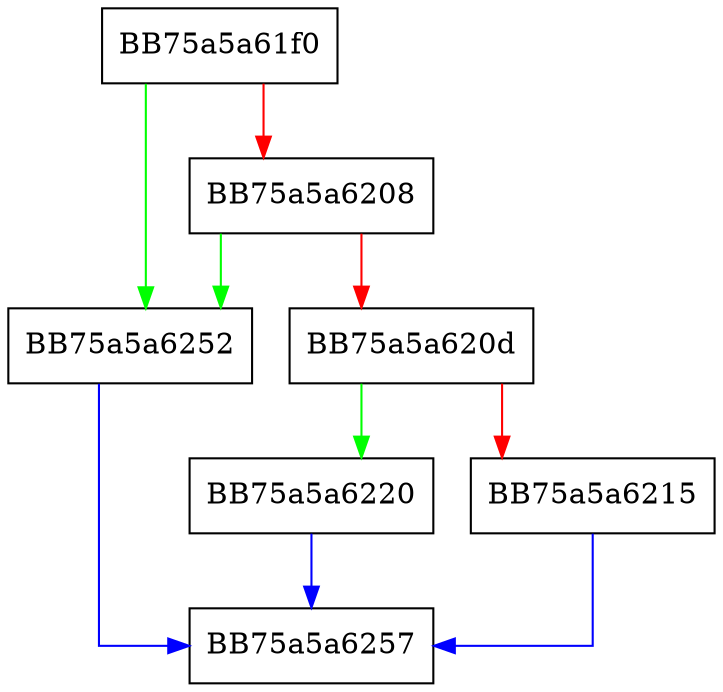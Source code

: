 digraph get_next_threat {
  node [shape="box"];
  graph [splines=ortho];
  BB75a5a61f0 -> BB75a5a6252 [color="green"];
  BB75a5a61f0 -> BB75a5a6208 [color="red"];
  BB75a5a6208 -> BB75a5a6252 [color="green"];
  BB75a5a6208 -> BB75a5a620d [color="red"];
  BB75a5a620d -> BB75a5a6220 [color="green"];
  BB75a5a620d -> BB75a5a6215 [color="red"];
  BB75a5a6215 -> BB75a5a6257 [color="blue"];
  BB75a5a6220 -> BB75a5a6257 [color="blue"];
  BB75a5a6252 -> BB75a5a6257 [color="blue"];
}